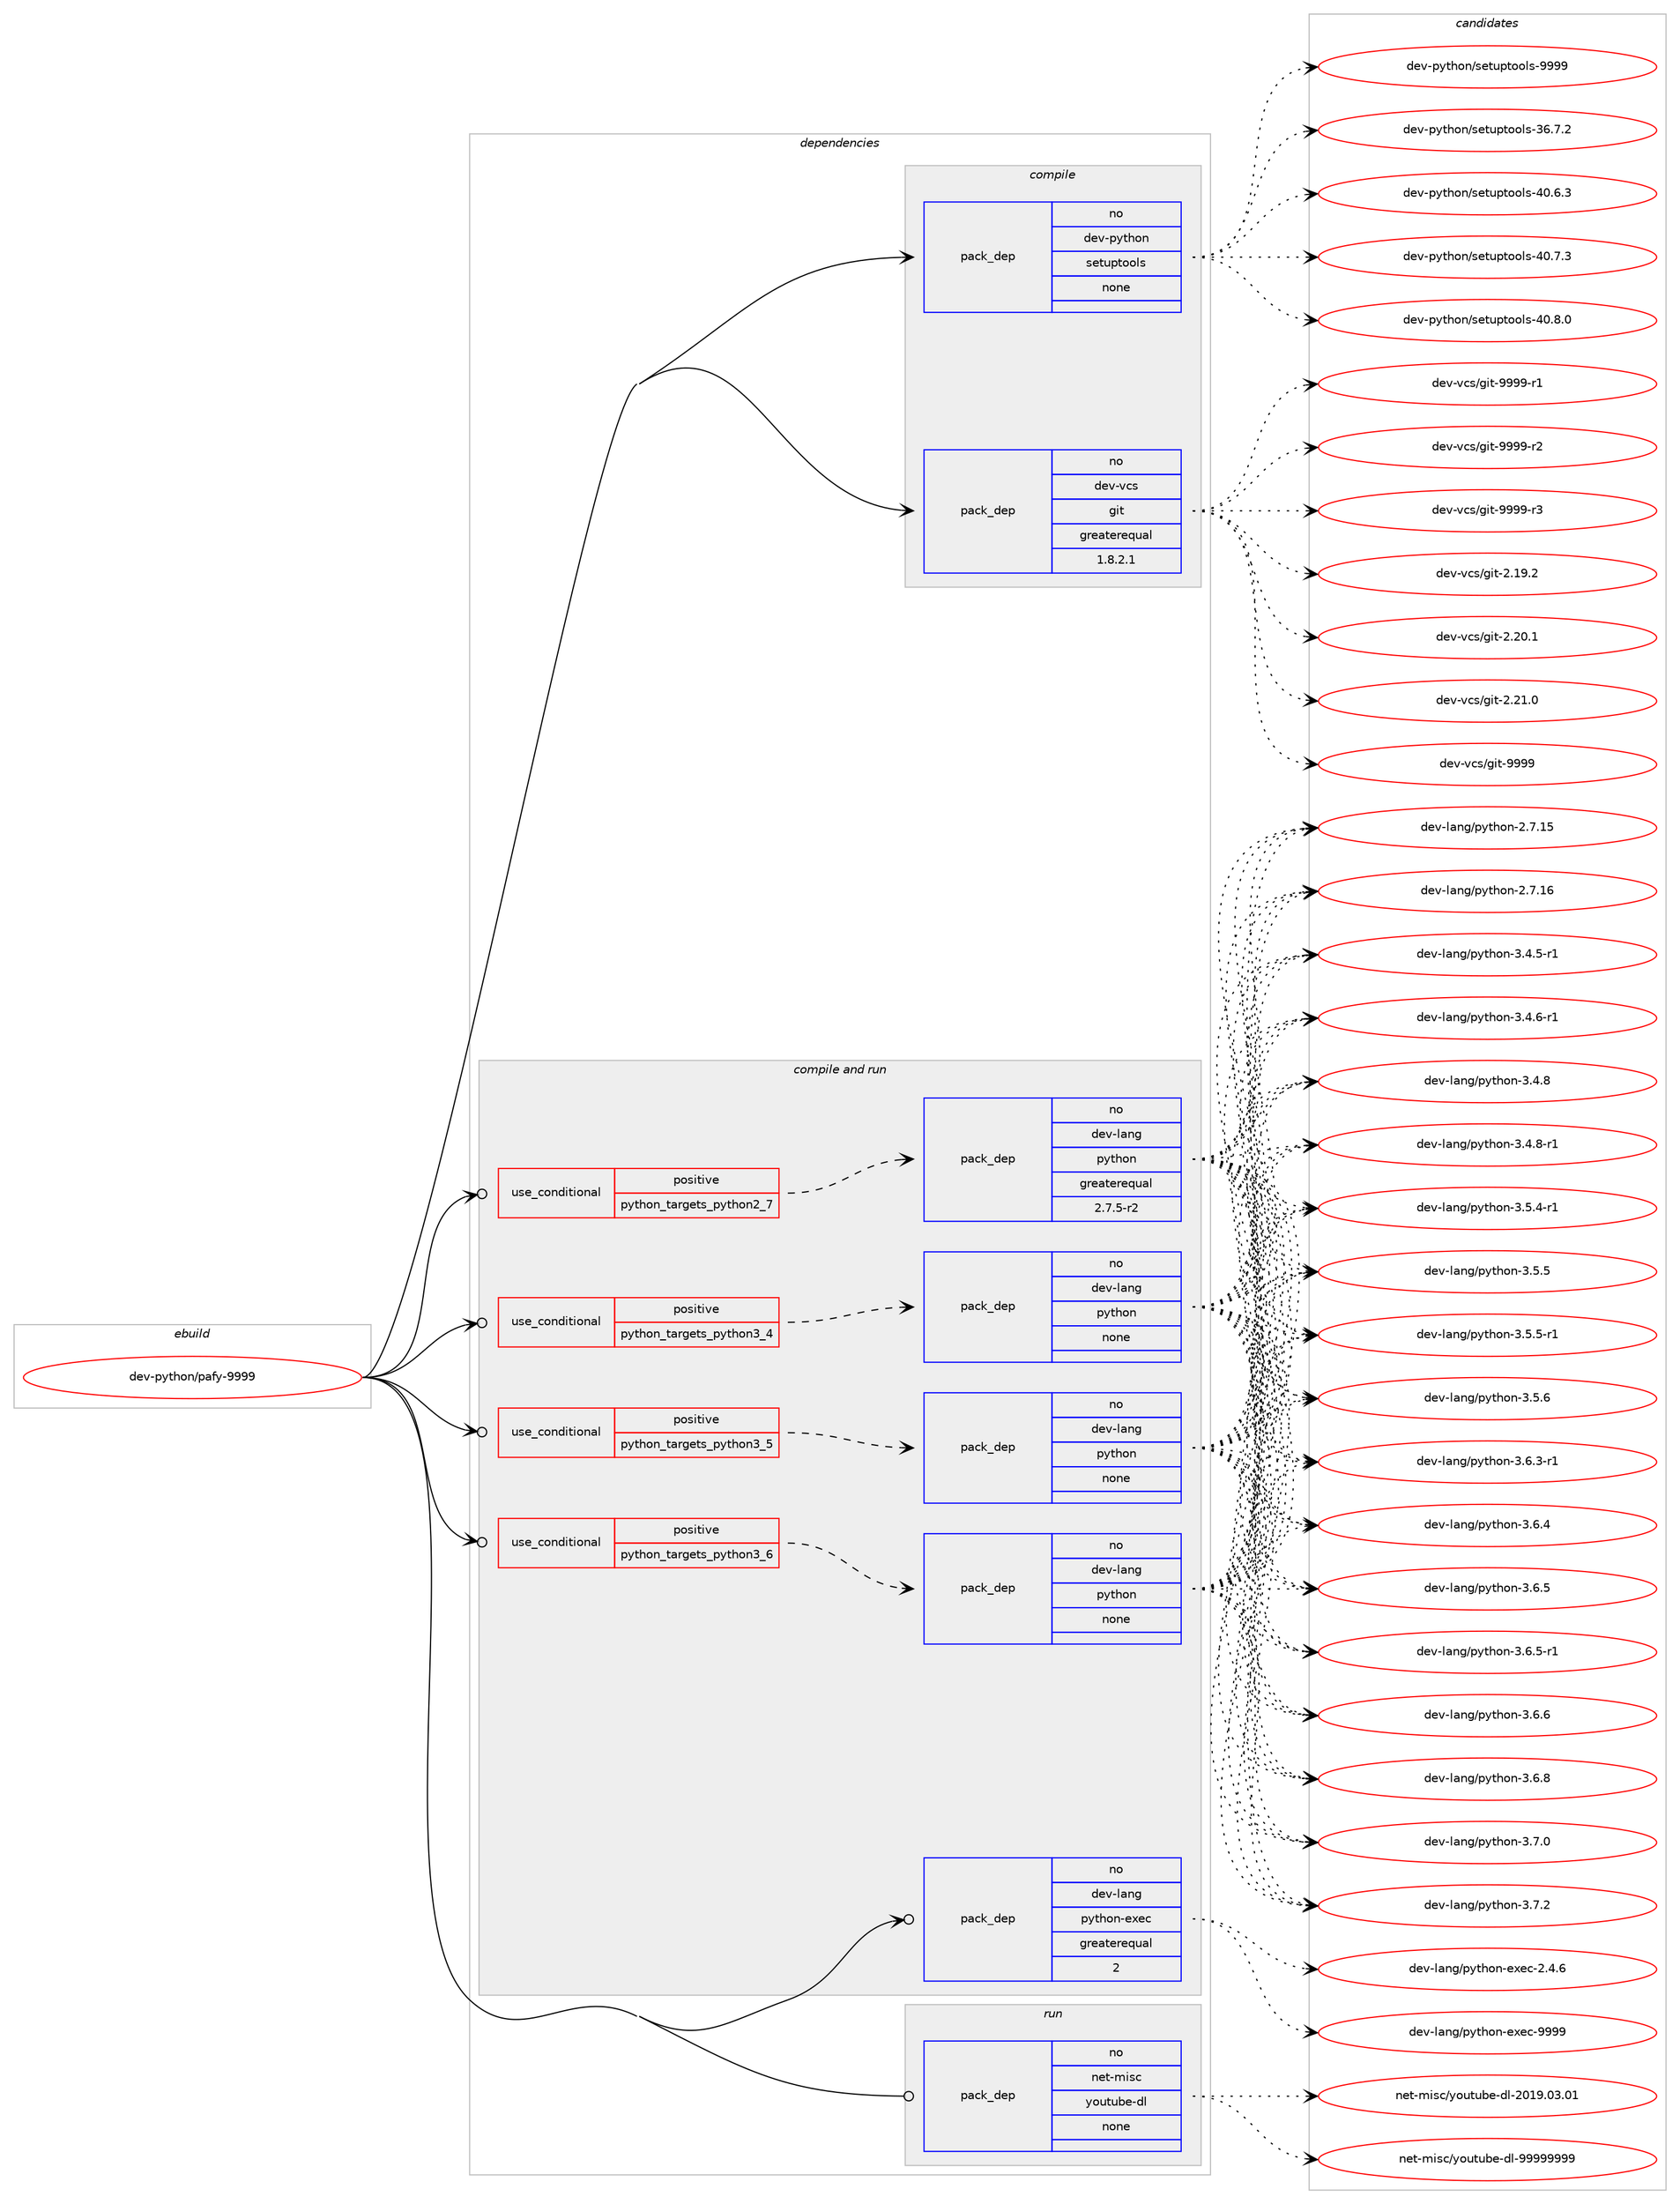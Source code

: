 digraph prolog {

# *************
# Graph options
# *************

newrank=true;
concentrate=true;
compound=true;
graph [rankdir=LR,fontname=Helvetica,fontsize=10,ranksep=1.5];#, ranksep=2.5, nodesep=0.2];
edge  [arrowhead=vee];
node  [fontname=Helvetica,fontsize=10];

# **********
# The ebuild
# **********

subgraph cluster_leftcol {
color=gray;
rank=same;
label=<<i>ebuild</i>>;
id [label="dev-python/pafy-9999", color=red, width=4, href="../dev-python/pafy-9999.svg"];
}

# ****************
# The dependencies
# ****************

subgraph cluster_midcol {
color=gray;
label=<<i>dependencies</i>>;
subgraph cluster_compile {
fillcolor="#eeeeee";
style=filled;
label=<<i>compile</i>>;
subgraph pack1021526 {
dependency1423702 [label=<<TABLE BORDER="0" CELLBORDER="1" CELLSPACING="0" CELLPADDING="4" WIDTH="220"><TR><TD ROWSPAN="6" CELLPADDING="30">pack_dep</TD></TR><TR><TD WIDTH="110">no</TD></TR><TR><TD>dev-python</TD></TR><TR><TD>setuptools</TD></TR><TR><TD>none</TD></TR><TR><TD></TD></TR></TABLE>>, shape=none, color=blue];
}
id:e -> dependency1423702:w [weight=20,style="solid",arrowhead="vee"];
subgraph pack1021527 {
dependency1423703 [label=<<TABLE BORDER="0" CELLBORDER="1" CELLSPACING="0" CELLPADDING="4" WIDTH="220"><TR><TD ROWSPAN="6" CELLPADDING="30">pack_dep</TD></TR><TR><TD WIDTH="110">no</TD></TR><TR><TD>dev-vcs</TD></TR><TR><TD>git</TD></TR><TR><TD>greaterequal</TD></TR><TR><TD>1.8.2.1</TD></TR></TABLE>>, shape=none, color=blue];
}
id:e -> dependency1423703:w [weight=20,style="solid",arrowhead="vee"];
}
subgraph cluster_compileandrun {
fillcolor="#eeeeee";
style=filled;
label=<<i>compile and run</i>>;
subgraph cond378896 {
dependency1423704 [label=<<TABLE BORDER="0" CELLBORDER="1" CELLSPACING="0" CELLPADDING="4"><TR><TD ROWSPAN="3" CELLPADDING="10">use_conditional</TD></TR><TR><TD>positive</TD></TR><TR><TD>python_targets_python2_7</TD></TR></TABLE>>, shape=none, color=red];
subgraph pack1021528 {
dependency1423705 [label=<<TABLE BORDER="0" CELLBORDER="1" CELLSPACING="0" CELLPADDING="4" WIDTH="220"><TR><TD ROWSPAN="6" CELLPADDING="30">pack_dep</TD></TR><TR><TD WIDTH="110">no</TD></TR><TR><TD>dev-lang</TD></TR><TR><TD>python</TD></TR><TR><TD>greaterequal</TD></TR><TR><TD>2.7.5-r2</TD></TR></TABLE>>, shape=none, color=blue];
}
dependency1423704:e -> dependency1423705:w [weight=20,style="dashed",arrowhead="vee"];
}
id:e -> dependency1423704:w [weight=20,style="solid",arrowhead="odotvee"];
subgraph cond378897 {
dependency1423706 [label=<<TABLE BORDER="0" CELLBORDER="1" CELLSPACING="0" CELLPADDING="4"><TR><TD ROWSPAN="3" CELLPADDING="10">use_conditional</TD></TR><TR><TD>positive</TD></TR><TR><TD>python_targets_python3_4</TD></TR></TABLE>>, shape=none, color=red];
subgraph pack1021529 {
dependency1423707 [label=<<TABLE BORDER="0" CELLBORDER="1" CELLSPACING="0" CELLPADDING="4" WIDTH="220"><TR><TD ROWSPAN="6" CELLPADDING="30">pack_dep</TD></TR><TR><TD WIDTH="110">no</TD></TR><TR><TD>dev-lang</TD></TR><TR><TD>python</TD></TR><TR><TD>none</TD></TR><TR><TD></TD></TR></TABLE>>, shape=none, color=blue];
}
dependency1423706:e -> dependency1423707:w [weight=20,style="dashed",arrowhead="vee"];
}
id:e -> dependency1423706:w [weight=20,style="solid",arrowhead="odotvee"];
subgraph cond378898 {
dependency1423708 [label=<<TABLE BORDER="0" CELLBORDER="1" CELLSPACING="0" CELLPADDING="4"><TR><TD ROWSPAN="3" CELLPADDING="10">use_conditional</TD></TR><TR><TD>positive</TD></TR><TR><TD>python_targets_python3_5</TD></TR></TABLE>>, shape=none, color=red];
subgraph pack1021530 {
dependency1423709 [label=<<TABLE BORDER="0" CELLBORDER="1" CELLSPACING="0" CELLPADDING="4" WIDTH="220"><TR><TD ROWSPAN="6" CELLPADDING="30">pack_dep</TD></TR><TR><TD WIDTH="110">no</TD></TR><TR><TD>dev-lang</TD></TR><TR><TD>python</TD></TR><TR><TD>none</TD></TR><TR><TD></TD></TR></TABLE>>, shape=none, color=blue];
}
dependency1423708:e -> dependency1423709:w [weight=20,style="dashed",arrowhead="vee"];
}
id:e -> dependency1423708:w [weight=20,style="solid",arrowhead="odotvee"];
subgraph cond378899 {
dependency1423710 [label=<<TABLE BORDER="0" CELLBORDER="1" CELLSPACING="0" CELLPADDING="4"><TR><TD ROWSPAN="3" CELLPADDING="10">use_conditional</TD></TR><TR><TD>positive</TD></TR><TR><TD>python_targets_python3_6</TD></TR></TABLE>>, shape=none, color=red];
subgraph pack1021531 {
dependency1423711 [label=<<TABLE BORDER="0" CELLBORDER="1" CELLSPACING="0" CELLPADDING="4" WIDTH="220"><TR><TD ROWSPAN="6" CELLPADDING="30">pack_dep</TD></TR><TR><TD WIDTH="110">no</TD></TR><TR><TD>dev-lang</TD></TR><TR><TD>python</TD></TR><TR><TD>none</TD></TR><TR><TD></TD></TR></TABLE>>, shape=none, color=blue];
}
dependency1423710:e -> dependency1423711:w [weight=20,style="dashed",arrowhead="vee"];
}
id:e -> dependency1423710:w [weight=20,style="solid",arrowhead="odotvee"];
subgraph pack1021532 {
dependency1423712 [label=<<TABLE BORDER="0" CELLBORDER="1" CELLSPACING="0" CELLPADDING="4" WIDTH="220"><TR><TD ROWSPAN="6" CELLPADDING="30">pack_dep</TD></TR><TR><TD WIDTH="110">no</TD></TR><TR><TD>dev-lang</TD></TR><TR><TD>python-exec</TD></TR><TR><TD>greaterequal</TD></TR><TR><TD>2</TD></TR></TABLE>>, shape=none, color=blue];
}
id:e -> dependency1423712:w [weight=20,style="solid",arrowhead="odotvee"];
}
subgraph cluster_run {
fillcolor="#eeeeee";
style=filled;
label=<<i>run</i>>;
subgraph pack1021533 {
dependency1423713 [label=<<TABLE BORDER="0" CELLBORDER="1" CELLSPACING="0" CELLPADDING="4" WIDTH="220"><TR><TD ROWSPAN="6" CELLPADDING="30">pack_dep</TD></TR><TR><TD WIDTH="110">no</TD></TR><TR><TD>net-misc</TD></TR><TR><TD>youtube-dl</TD></TR><TR><TD>none</TD></TR><TR><TD></TD></TR></TABLE>>, shape=none, color=blue];
}
id:e -> dependency1423713:w [weight=20,style="solid",arrowhead="odot"];
}
}

# **************
# The candidates
# **************

subgraph cluster_choices {
rank=same;
color=gray;
label=<<i>candidates</i>>;

subgraph choice1021526 {
color=black;
nodesep=1;
choice100101118451121211161041111104711510111611711211611111110811545515446554650 [label="dev-python/setuptools-36.7.2", color=red, width=4,href="../dev-python/setuptools-36.7.2.svg"];
choice100101118451121211161041111104711510111611711211611111110811545524846544651 [label="dev-python/setuptools-40.6.3", color=red, width=4,href="../dev-python/setuptools-40.6.3.svg"];
choice100101118451121211161041111104711510111611711211611111110811545524846554651 [label="dev-python/setuptools-40.7.3", color=red, width=4,href="../dev-python/setuptools-40.7.3.svg"];
choice100101118451121211161041111104711510111611711211611111110811545524846564648 [label="dev-python/setuptools-40.8.0", color=red, width=4,href="../dev-python/setuptools-40.8.0.svg"];
choice10010111845112121116104111110471151011161171121161111111081154557575757 [label="dev-python/setuptools-9999", color=red, width=4,href="../dev-python/setuptools-9999.svg"];
dependency1423702:e -> choice100101118451121211161041111104711510111611711211611111110811545515446554650:w [style=dotted,weight="100"];
dependency1423702:e -> choice100101118451121211161041111104711510111611711211611111110811545524846544651:w [style=dotted,weight="100"];
dependency1423702:e -> choice100101118451121211161041111104711510111611711211611111110811545524846554651:w [style=dotted,weight="100"];
dependency1423702:e -> choice100101118451121211161041111104711510111611711211611111110811545524846564648:w [style=dotted,weight="100"];
dependency1423702:e -> choice10010111845112121116104111110471151011161171121161111111081154557575757:w [style=dotted,weight="100"];
}
subgraph choice1021527 {
color=black;
nodesep=1;
choice10010111845118991154710310511645504649574650 [label="dev-vcs/git-2.19.2", color=red, width=4,href="../dev-vcs/git-2.19.2.svg"];
choice10010111845118991154710310511645504650484649 [label="dev-vcs/git-2.20.1", color=red, width=4,href="../dev-vcs/git-2.20.1.svg"];
choice10010111845118991154710310511645504650494648 [label="dev-vcs/git-2.21.0", color=red, width=4,href="../dev-vcs/git-2.21.0.svg"];
choice1001011184511899115471031051164557575757 [label="dev-vcs/git-9999", color=red, width=4,href="../dev-vcs/git-9999.svg"];
choice10010111845118991154710310511645575757574511449 [label="dev-vcs/git-9999-r1", color=red, width=4,href="../dev-vcs/git-9999-r1.svg"];
choice10010111845118991154710310511645575757574511450 [label="dev-vcs/git-9999-r2", color=red, width=4,href="../dev-vcs/git-9999-r2.svg"];
choice10010111845118991154710310511645575757574511451 [label="dev-vcs/git-9999-r3", color=red, width=4,href="../dev-vcs/git-9999-r3.svg"];
dependency1423703:e -> choice10010111845118991154710310511645504649574650:w [style=dotted,weight="100"];
dependency1423703:e -> choice10010111845118991154710310511645504650484649:w [style=dotted,weight="100"];
dependency1423703:e -> choice10010111845118991154710310511645504650494648:w [style=dotted,weight="100"];
dependency1423703:e -> choice1001011184511899115471031051164557575757:w [style=dotted,weight="100"];
dependency1423703:e -> choice10010111845118991154710310511645575757574511449:w [style=dotted,weight="100"];
dependency1423703:e -> choice10010111845118991154710310511645575757574511450:w [style=dotted,weight="100"];
dependency1423703:e -> choice10010111845118991154710310511645575757574511451:w [style=dotted,weight="100"];
}
subgraph choice1021528 {
color=black;
nodesep=1;
choice10010111845108971101034711212111610411111045504655464953 [label="dev-lang/python-2.7.15", color=red, width=4,href="../dev-lang/python-2.7.15.svg"];
choice10010111845108971101034711212111610411111045504655464954 [label="dev-lang/python-2.7.16", color=red, width=4,href="../dev-lang/python-2.7.16.svg"];
choice1001011184510897110103471121211161041111104551465246534511449 [label="dev-lang/python-3.4.5-r1", color=red, width=4,href="../dev-lang/python-3.4.5-r1.svg"];
choice1001011184510897110103471121211161041111104551465246544511449 [label="dev-lang/python-3.4.6-r1", color=red, width=4,href="../dev-lang/python-3.4.6-r1.svg"];
choice100101118451089711010347112121116104111110455146524656 [label="dev-lang/python-3.4.8", color=red, width=4,href="../dev-lang/python-3.4.8.svg"];
choice1001011184510897110103471121211161041111104551465246564511449 [label="dev-lang/python-3.4.8-r1", color=red, width=4,href="../dev-lang/python-3.4.8-r1.svg"];
choice1001011184510897110103471121211161041111104551465346524511449 [label="dev-lang/python-3.5.4-r1", color=red, width=4,href="../dev-lang/python-3.5.4-r1.svg"];
choice100101118451089711010347112121116104111110455146534653 [label="dev-lang/python-3.5.5", color=red, width=4,href="../dev-lang/python-3.5.5.svg"];
choice1001011184510897110103471121211161041111104551465346534511449 [label="dev-lang/python-3.5.5-r1", color=red, width=4,href="../dev-lang/python-3.5.5-r1.svg"];
choice100101118451089711010347112121116104111110455146534654 [label="dev-lang/python-3.5.6", color=red, width=4,href="../dev-lang/python-3.5.6.svg"];
choice1001011184510897110103471121211161041111104551465446514511449 [label="dev-lang/python-3.6.3-r1", color=red, width=4,href="../dev-lang/python-3.6.3-r1.svg"];
choice100101118451089711010347112121116104111110455146544652 [label="dev-lang/python-3.6.4", color=red, width=4,href="../dev-lang/python-3.6.4.svg"];
choice100101118451089711010347112121116104111110455146544653 [label="dev-lang/python-3.6.5", color=red, width=4,href="../dev-lang/python-3.6.5.svg"];
choice1001011184510897110103471121211161041111104551465446534511449 [label="dev-lang/python-3.6.5-r1", color=red, width=4,href="../dev-lang/python-3.6.5-r1.svg"];
choice100101118451089711010347112121116104111110455146544654 [label="dev-lang/python-3.6.6", color=red, width=4,href="../dev-lang/python-3.6.6.svg"];
choice100101118451089711010347112121116104111110455146544656 [label="dev-lang/python-3.6.8", color=red, width=4,href="../dev-lang/python-3.6.8.svg"];
choice100101118451089711010347112121116104111110455146554648 [label="dev-lang/python-3.7.0", color=red, width=4,href="../dev-lang/python-3.7.0.svg"];
choice100101118451089711010347112121116104111110455146554650 [label="dev-lang/python-3.7.2", color=red, width=4,href="../dev-lang/python-3.7.2.svg"];
dependency1423705:e -> choice10010111845108971101034711212111610411111045504655464953:w [style=dotted,weight="100"];
dependency1423705:e -> choice10010111845108971101034711212111610411111045504655464954:w [style=dotted,weight="100"];
dependency1423705:e -> choice1001011184510897110103471121211161041111104551465246534511449:w [style=dotted,weight="100"];
dependency1423705:e -> choice1001011184510897110103471121211161041111104551465246544511449:w [style=dotted,weight="100"];
dependency1423705:e -> choice100101118451089711010347112121116104111110455146524656:w [style=dotted,weight="100"];
dependency1423705:e -> choice1001011184510897110103471121211161041111104551465246564511449:w [style=dotted,weight="100"];
dependency1423705:e -> choice1001011184510897110103471121211161041111104551465346524511449:w [style=dotted,weight="100"];
dependency1423705:e -> choice100101118451089711010347112121116104111110455146534653:w [style=dotted,weight="100"];
dependency1423705:e -> choice1001011184510897110103471121211161041111104551465346534511449:w [style=dotted,weight="100"];
dependency1423705:e -> choice100101118451089711010347112121116104111110455146534654:w [style=dotted,weight="100"];
dependency1423705:e -> choice1001011184510897110103471121211161041111104551465446514511449:w [style=dotted,weight="100"];
dependency1423705:e -> choice100101118451089711010347112121116104111110455146544652:w [style=dotted,weight="100"];
dependency1423705:e -> choice100101118451089711010347112121116104111110455146544653:w [style=dotted,weight="100"];
dependency1423705:e -> choice1001011184510897110103471121211161041111104551465446534511449:w [style=dotted,weight="100"];
dependency1423705:e -> choice100101118451089711010347112121116104111110455146544654:w [style=dotted,weight="100"];
dependency1423705:e -> choice100101118451089711010347112121116104111110455146544656:w [style=dotted,weight="100"];
dependency1423705:e -> choice100101118451089711010347112121116104111110455146554648:w [style=dotted,weight="100"];
dependency1423705:e -> choice100101118451089711010347112121116104111110455146554650:w [style=dotted,weight="100"];
}
subgraph choice1021529 {
color=black;
nodesep=1;
choice10010111845108971101034711212111610411111045504655464953 [label="dev-lang/python-2.7.15", color=red, width=4,href="../dev-lang/python-2.7.15.svg"];
choice10010111845108971101034711212111610411111045504655464954 [label="dev-lang/python-2.7.16", color=red, width=4,href="../dev-lang/python-2.7.16.svg"];
choice1001011184510897110103471121211161041111104551465246534511449 [label="dev-lang/python-3.4.5-r1", color=red, width=4,href="../dev-lang/python-3.4.5-r1.svg"];
choice1001011184510897110103471121211161041111104551465246544511449 [label="dev-lang/python-3.4.6-r1", color=red, width=4,href="../dev-lang/python-3.4.6-r1.svg"];
choice100101118451089711010347112121116104111110455146524656 [label="dev-lang/python-3.4.8", color=red, width=4,href="../dev-lang/python-3.4.8.svg"];
choice1001011184510897110103471121211161041111104551465246564511449 [label="dev-lang/python-3.4.8-r1", color=red, width=4,href="../dev-lang/python-3.4.8-r1.svg"];
choice1001011184510897110103471121211161041111104551465346524511449 [label="dev-lang/python-3.5.4-r1", color=red, width=4,href="../dev-lang/python-3.5.4-r1.svg"];
choice100101118451089711010347112121116104111110455146534653 [label="dev-lang/python-3.5.5", color=red, width=4,href="../dev-lang/python-3.5.5.svg"];
choice1001011184510897110103471121211161041111104551465346534511449 [label="dev-lang/python-3.5.5-r1", color=red, width=4,href="../dev-lang/python-3.5.5-r1.svg"];
choice100101118451089711010347112121116104111110455146534654 [label="dev-lang/python-3.5.6", color=red, width=4,href="../dev-lang/python-3.5.6.svg"];
choice1001011184510897110103471121211161041111104551465446514511449 [label="dev-lang/python-3.6.3-r1", color=red, width=4,href="../dev-lang/python-3.6.3-r1.svg"];
choice100101118451089711010347112121116104111110455146544652 [label="dev-lang/python-3.6.4", color=red, width=4,href="../dev-lang/python-3.6.4.svg"];
choice100101118451089711010347112121116104111110455146544653 [label="dev-lang/python-3.6.5", color=red, width=4,href="../dev-lang/python-3.6.5.svg"];
choice1001011184510897110103471121211161041111104551465446534511449 [label="dev-lang/python-3.6.5-r1", color=red, width=4,href="../dev-lang/python-3.6.5-r1.svg"];
choice100101118451089711010347112121116104111110455146544654 [label="dev-lang/python-3.6.6", color=red, width=4,href="../dev-lang/python-3.6.6.svg"];
choice100101118451089711010347112121116104111110455146544656 [label="dev-lang/python-3.6.8", color=red, width=4,href="../dev-lang/python-3.6.8.svg"];
choice100101118451089711010347112121116104111110455146554648 [label="dev-lang/python-3.7.0", color=red, width=4,href="../dev-lang/python-3.7.0.svg"];
choice100101118451089711010347112121116104111110455146554650 [label="dev-lang/python-3.7.2", color=red, width=4,href="../dev-lang/python-3.7.2.svg"];
dependency1423707:e -> choice10010111845108971101034711212111610411111045504655464953:w [style=dotted,weight="100"];
dependency1423707:e -> choice10010111845108971101034711212111610411111045504655464954:w [style=dotted,weight="100"];
dependency1423707:e -> choice1001011184510897110103471121211161041111104551465246534511449:w [style=dotted,weight="100"];
dependency1423707:e -> choice1001011184510897110103471121211161041111104551465246544511449:w [style=dotted,weight="100"];
dependency1423707:e -> choice100101118451089711010347112121116104111110455146524656:w [style=dotted,weight="100"];
dependency1423707:e -> choice1001011184510897110103471121211161041111104551465246564511449:w [style=dotted,weight="100"];
dependency1423707:e -> choice1001011184510897110103471121211161041111104551465346524511449:w [style=dotted,weight="100"];
dependency1423707:e -> choice100101118451089711010347112121116104111110455146534653:w [style=dotted,weight="100"];
dependency1423707:e -> choice1001011184510897110103471121211161041111104551465346534511449:w [style=dotted,weight="100"];
dependency1423707:e -> choice100101118451089711010347112121116104111110455146534654:w [style=dotted,weight="100"];
dependency1423707:e -> choice1001011184510897110103471121211161041111104551465446514511449:w [style=dotted,weight="100"];
dependency1423707:e -> choice100101118451089711010347112121116104111110455146544652:w [style=dotted,weight="100"];
dependency1423707:e -> choice100101118451089711010347112121116104111110455146544653:w [style=dotted,weight="100"];
dependency1423707:e -> choice1001011184510897110103471121211161041111104551465446534511449:w [style=dotted,weight="100"];
dependency1423707:e -> choice100101118451089711010347112121116104111110455146544654:w [style=dotted,weight="100"];
dependency1423707:e -> choice100101118451089711010347112121116104111110455146544656:w [style=dotted,weight="100"];
dependency1423707:e -> choice100101118451089711010347112121116104111110455146554648:w [style=dotted,weight="100"];
dependency1423707:e -> choice100101118451089711010347112121116104111110455146554650:w [style=dotted,weight="100"];
}
subgraph choice1021530 {
color=black;
nodesep=1;
choice10010111845108971101034711212111610411111045504655464953 [label="dev-lang/python-2.7.15", color=red, width=4,href="../dev-lang/python-2.7.15.svg"];
choice10010111845108971101034711212111610411111045504655464954 [label="dev-lang/python-2.7.16", color=red, width=4,href="../dev-lang/python-2.7.16.svg"];
choice1001011184510897110103471121211161041111104551465246534511449 [label="dev-lang/python-3.4.5-r1", color=red, width=4,href="../dev-lang/python-3.4.5-r1.svg"];
choice1001011184510897110103471121211161041111104551465246544511449 [label="dev-lang/python-3.4.6-r1", color=red, width=4,href="../dev-lang/python-3.4.6-r1.svg"];
choice100101118451089711010347112121116104111110455146524656 [label="dev-lang/python-3.4.8", color=red, width=4,href="../dev-lang/python-3.4.8.svg"];
choice1001011184510897110103471121211161041111104551465246564511449 [label="dev-lang/python-3.4.8-r1", color=red, width=4,href="../dev-lang/python-3.4.8-r1.svg"];
choice1001011184510897110103471121211161041111104551465346524511449 [label="dev-lang/python-3.5.4-r1", color=red, width=4,href="../dev-lang/python-3.5.4-r1.svg"];
choice100101118451089711010347112121116104111110455146534653 [label="dev-lang/python-3.5.5", color=red, width=4,href="../dev-lang/python-3.5.5.svg"];
choice1001011184510897110103471121211161041111104551465346534511449 [label="dev-lang/python-3.5.5-r1", color=red, width=4,href="../dev-lang/python-3.5.5-r1.svg"];
choice100101118451089711010347112121116104111110455146534654 [label="dev-lang/python-3.5.6", color=red, width=4,href="../dev-lang/python-3.5.6.svg"];
choice1001011184510897110103471121211161041111104551465446514511449 [label="dev-lang/python-3.6.3-r1", color=red, width=4,href="../dev-lang/python-3.6.3-r1.svg"];
choice100101118451089711010347112121116104111110455146544652 [label="dev-lang/python-3.6.4", color=red, width=4,href="../dev-lang/python-3.6.4.svg"];
choice100101118451089711010347112121116104111110455146544653 [label="dev-lang/python-3.6.5", color=red, width=4,href="../dev-lang/python-3.6.5.svg"];
choice1001011184510897110103471121211161041111104551465446534511449 [label="dev-lang/python-3.6.5-r1", color=red, width=4,href="../dev-lang/python-3.6.5-r1.svg"];
choice100101118451089711010347112121116104111110455146544654 [label="dev-lang/python-3.6.6", color=red, width=4,href="../dev-lang/python-3.6.6.svg"];
choice100101118451089711010347112121116104111110455146544656 [label="dev-lang/python-3.6.8", color=red, width=4,href="../dev-lang/python-3.6.8.svg"];
choice100101118451089711010347112121116104111110455146554648 [label="dev-lang/python-3.7.0", color=red, width=4,href="../dev-lang/python-3.7.0.svg"];
choice100101118451089711010347112121116104111110455146554650 [label="dev-lang/python-3.7.2", color=red, width=4,href="../dev-lang/python-3.7.2.svg"];
dependency1423709:e -> choice10010111845108971101034711212111610411111045504655464953:w [style=dotted,weight="100"];
dependency1423709:e -> choice10010111845108971101034711212111610411111045504655464954:w [style=dotted,weight="100"];
dependency1423709:e -> choice1001011184510897110103471121211161041111104551465246534511449:w [style=dotted,weight="100"];
dependency1423709:e -> choice1001011184510897110103471121211161041111104551465246544511449:w [style=dotted,weight="100"];
dependency1423709:e -> choice100101118451089711010347112121116104111110455146524656:w [style=dotted,weight="100"];
dependency1423709:e -> choice1001011184510897110103471121211161041111104551465246564511449:w [style=dotted,weight="100"];
dependency1423709:e -> choice1001011184510897110103471121211161041111104551465346524511449:w [style=dotted,weight="100"];
dependency1423709:e -> choice100101118451089711010347112121116104111110455146534653:w [style=dotted,weight="100"];
dependency1423709:e -> choice1001011184510897110103471121211161041111104551465346534511449:w [style=dotted,weight="100"];
dependency1423709:e -> choice100101118451089711010347112121116104111110455146534654:w [style=dotted,weight="100"];
dependency1423709:e -> choice1001011184510897110103471121211161041111104551465446514511449:w [style=dotted,weight="100"];
dependency1423709:e -> choice100101118451089711010347112121116104111110455146544652:w [style=dotted,weight="100"];
dependency1423709:e -> choice100101118451089711010347112121116104111110455146544653:w [style=dotted,weight="100"];
dependency1423709:e -> choice1001011184510897110103471121211161041111104551465446534511449:w [style=dotted,weight="100"];
dependency1423709:e -> choice100101118451089711010347112121116104111110455146544654:w [style=dotted,weight="100"];
dependency1423709:e -> choice100101118451089711010347112121116104111110455146544656:w [style=dotted,weight="100"];
dependency1423709:e -> choice100101118451089711010347112121116104111110455146554648:w [style=dotted,weight="100"];
dependency1423709:e -> choice100101118451089711010347112121116104111110455146554650:w [style=dotted,weight="100"];
}
subgraph choice1021531 {
color=black;
nodesep=1;
choice10010111845108971101034711212111610411111045504655464953 [label="dev-lang/python-2.7.15", color=red, width=4,href="../dev-lang/python-2.7.15.svg"];
choice10010111845108971101034711212111610411111045504655464954 [label="dev-lang/python-2.7.16", color=red, width=4,href="../dev-lang/python-2.7.16.svg"];
choice1001011184510897110103471121211161041111104551465246534511449 [label="dev-lang/python-3.4.5-r1", color=red, width=4,href="../dev-lang/python-3.4.5-r1.svg"];
choice1001011184510897110103471121211161041111104551465246544511449 [label="dev-lang/python-3.4.6-r1", color=red, width=4,href="../dev-lang/python-3.4.6-r1.svg"];
choice100101118451089711010347112121116104111110455146524656 [label="dev-lang/python-3.4.8", color=red, width=4,href="../dev-lang/python-3.4.8.svg"];
choice1001011184510897110103471121211161041111104551465246564511449 [label="dev-lang/python-3.4.8-r1", color=red, width=4,href="../dev-lang/python-3.4.8-r1.svg"];
choice1001011184510897110103471121211161041111104551465346524511449 [label="dev-lang/python-3.5.4-r1", color=red, width=4,href="../dev-lang/python-3.5.4-r1.svg"];
choice100101118451089711010347112121116104111110455146534653 [label="dev-lang/python-3.5.5", color=red, width=4,href="../dev-lang/python-3.5.5.svg"];
choice1001011184510897110103471121211161041111104551465346534511449 [label="dev-lang/python-3.5.5-r1", color=red, width=4,href="../dev-lang/python-3.5.5-r1.svg"];
choice100101118451089711010347112121116104111110455146534654 [label="dev-lang/python-3.5.6", color=red, width=4,href="../dev-lang/python-3.5.6.svg"];
choice1001011184510897110103471121211161041111104551465446514511449 [label="dev-lang/python-3.6.3-r1", color=red, width=4,href="../dev-lang/python-3.6.3-r1.svg"];
choice100101118451089711010347112121116104111110455146544652 [label="dev-lang/python-3.6.4", color=red, width=4,href="../dev-lang/python-3.6.4.svg"];
choice100101118451089711010347112121116104111110455146544653 [label="dev-lang/python-3.6.5", color=red, width=4,href="../dev-lang/python-3.6.5.svg"];
choice1001011184510897110103471121211161041111104551465446534511449 [label="dev-lang/python-3.6.5-r1", color=red, width=4,href="../dev-lang/python-3.6.5-r1.svg"];
choice100101118451089711010347112121116104111110455146544654 [label="dev-lang/python-3.6.6", color=red, width=4,href="../dev-lang/python-3.6.6.svg"];
choice100101118451089711010347112121116104111110455146544656 [label="dev-lang/python-3.6.8", color=red, width=4,href="../dev-lang/python-3.6.8.svg"];
choice100101118451089711010347112121116104111110455146554648 [label="dev-lang/python-3.7.0", color=red, width=4,href="../dev-lang/python-3.7.0.svg"];
choice100101118451089711010347112121116104111110455146554650 [label="dev-lang/python-3.7.2", color=red, width=4,href="../dev-lang/python-3.7.2.svg"];
dependency1423711:e -> choice10010111845108971101034711212111610411111045504655464953:w [style=dotted,weight="100"];
dependency1423711:e -> choice10010111845108971101034711212111610411111045504655464954:w [style=dotted,weight="100"];
dependency1423711:e -> choice1001011184510897110103471121211161041111104551465246534511449:w [style=dotted,weight="100"];
dependency1423711:e -> choice1001011184510897110103471121211161041111104551465246544511449:w [style=dotted,weight="100"];
dependency1423711:e -> choice100101118451089711010347112121116104111110455146524656:w [style=dotted,weight="100"];
dependency1423711:e -> choice1001011184510897110103471121211161041111104551465246564511449:w [style=dotted,weight="100"];
dependency1423711:e -> choice1001011184510897110103471121211161041111104551465346524511449:w [style=dotted,weight="100"];
dependency1423711:e -> choice100101118451089711010347112121116104111110455146534653:w [style=dotted,weight="100"];
dependency1423711:e -> choice1001011184510897110103471121211161041111104551465346534511449:w [style=dotted,weight="100"];
dependency1423711:e -> choice100101118451089711010347112121116104111110455146534654:w [style=dotted,weight="100"];
dependency1423711:e -> choice1001011184510897110103471121211161041111104551465446514511449:w [style=dotted,weight="100"];
dependency1423711:e -> choice100101118451089711010347112121116104111110455146544652:w [style=dotted,weight="100"];
dependency1423711:e -> choice100101118451089711010347112121116104111110455146544653:w [style=dotted,weight="100"];
dependency1423711:e -> choice1001011184510897110103471121211161041111104551465446534511449:w [style=dotted,weight="100"];
dependency1423711:e -> choice100101118451089711010347112121116104111110455146544654:w [style=dotted,weight="100"];
dependency1423711:e -> choice100101118451089711010347112121116104111110455146544656:w [style=dotted,weight="100"];
dependency1423711:e -> choice100101118451089711010347112121116104111110455146554648:w [style=dotted,weight="100"];
dependency1423711:e -> choice100101118451089711010347112121116104111110455146554650:w [style=dotted,weight="100"];
}
subgraph choice1021532 {
color=black;
nodesep=1;
choice1001011184510897110103471121211161041111104510112010199455046524654 [label="dev-lang/python-exec-2.4.6", color=red, width=4,href="../dev-lang/python-exec-2.4.6.svg"];
choice10010111845108971101034711212111610411111045101120101994557575757 [label="dev-lang/python-exec-9999", color=red, width=4,href="../dev-lang/python-exec-9999.svg"];
dependency1423712:e -> choice1001011184510897110103471121211161041111104510112010199455046524654:w [style=dotted,weight="100"];
dependency1423712:e -> choice10010111845108971101034711212111610411111045101120101994557575757:w [style=dotted,weight="100"];
}
subgraph choice1021533 {
color=black;
nodesep=1;
choice11010111645109105115994712111111711611798101451001084550484957464851464849 [label="net-misc/youtube-dl-2019.03.01", color=red, width=4,href="../net-misc/youtube-dl-2019.03.01.svg"];
choice1101011164510910511599471211111171161179810145100108455757575757575757 [label="net-misc/youtube-dl-99999999", color=red, width=4,href="../net-misc/youtube-dl-99999999.svg"];
dependency1423713:e -> choice11010111645109105115994712111111711611798101451001084550484957464851464849:w [style=dotted,weight="100"];
dependency1423713:e -> choice1101011164510910511599471211111171161179810145100108455757575757575757:w [style=dotted,weight="100"];
}
}

}
